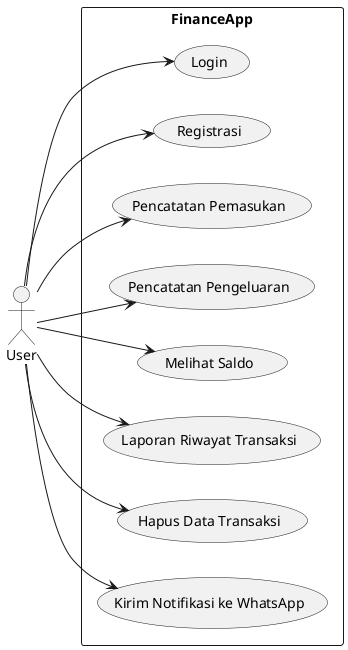 @startuml Diagram Use Case FinanceApp
' Author: Muchlis
' NIM: 042068646

left to right direction
actor User as U

rectangle FinanceApp {
    usecase "Login" as UC1
    usecase "Registrasi" as UC2
    usecase "Pencatatan Pemasukan" as UC3
    usecase "Pencatatan Pengeluaran" as UC4
    usecase "Melihat Saldo" as UC5
    usecase "Laporan Riwayat Transaksi" as UC6
    usecase "Hapus Data Transaksi" as UC7
    usecase "Kirim Notifikasi ke WhatsApp" as UC8
}

U --> UC1
U --> UC2
U --> UC3
U --> UC4
U --> UC5
U --> UC6
U --> UC7
U --> UC8
@enduml
